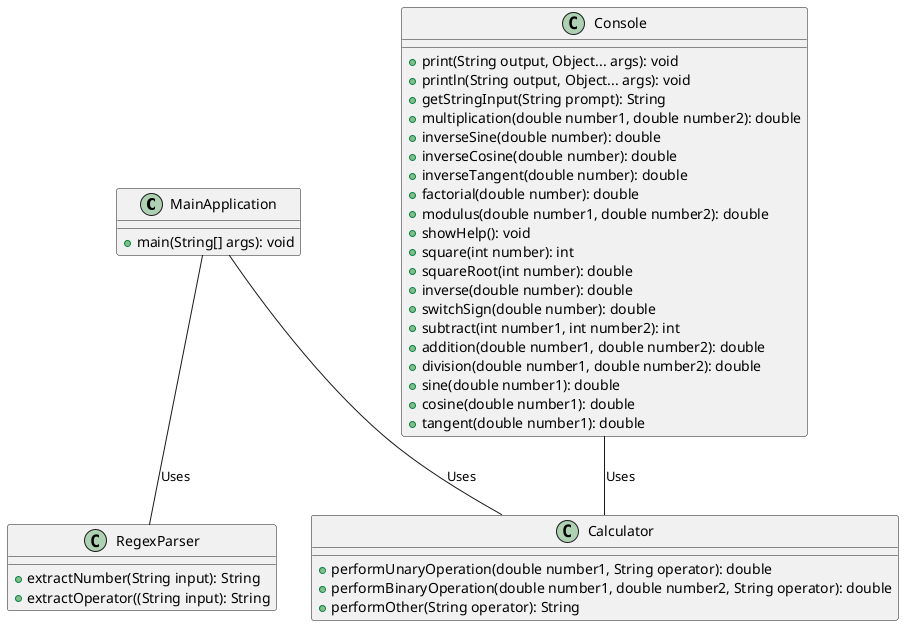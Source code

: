 @startuml

class MainApplication {
    + main(String[] args): void
}

class Console {
    + print(String output, Object... args): void
    + println(String output, Object... args): void
    + getStringInput(String prompt): String
    + multiplication(double number1, double number2): double
    + inverseSine(double number): double
    + inverseCosine(double number): double
    + inverseTangent(double number): double
    + factorial(double number): double
    + modulus(double number1, double number2): double
    + showHelp(): void
    + square(int number): int
    + squareRoot(int number): double
    + inverse(double number): double
    + switchSign(double number): double
    + subtract(int number1, int number2): int
    + addition(double number1, double number2): double
    + division(double number1, double number2): double
    + sine(double number1): double
    + cosine(double number1): double
    + tangent(double number1): double
}

class Calculator {
    + performUnaryOperation(double number1, String operator): double
    + performBinaryOperation(double number1, double number2, String operator): double
    + performOther(String operator): String
}

class RegexParser {
    + extractNumber(String input): String
    + extractOperator((String input): String
}

MainApplication -- Calculator: Uses
MainApplication -- RegexParser: Uses
Console -- Calculator: Uses
@enduml
